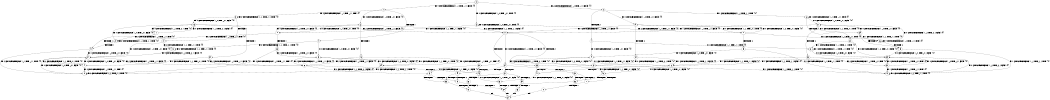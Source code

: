 digraph BCG {
size = "7, 10.5";
center = TRUE;
node [shape = circle];
0 [peripheries = 2];
0 -> 1 [label = "EX !1 !ATOMIC_EXCH_BRANCH (1, +1, TRUE, +1, 1, FALSE) !{0}"];
0 -> 2 [label = "EX !2 !ATOMIC_EXCH_BRANCH (1, +1, TRUE, +1, 1, FALSE) !{0}"];
0 -> 3 [label = "EX !0 !ATOMIC_EXCH_BRANCH (1, +0, TRUE, +0, 1, TRUE) !{0}"];
1 -> 4 [label = "TERMINATE !1"];
1 -> 5 [label = "EX !2 !ATOMIC_EXCH_BRANCH (1, +1, TRUE, +1, 1, TRUE) !{0}"];
1 -> 6 [label = "EX !0 !ATOMIC_EXCH_BRANCH (1, +0, TRUE, +0, 1, FALSE) !{0}"];
2 -> 7 [label = "TERMINATE !2"];
2 -> 8 [label = "EX !1 !ATOMIC_EXCH_BRANCH (1, +1, TRUE, +1, 1, TRUE) !{0}"];
2 -> 9 [label = "EX !0 !ATOMIC_EXCH_BRANCH (1, +0, TRUE, +0, 1, FALSE) !{0}"];
3 -> 10 [label = "EX !1 !ATOMIC_EXCH_BRANCH (1, +1, TRUE, +1, 1, FALSE) !{0}"];
3 -> 11 [label = "EX !2 !ATOMIC_EXCH_BRANCH (1, +1, TRUE, +1, 1, FALSE) !{0}"];
3 -> 3 [label = "EX !0 !ATOMIC_EXCH_BRANCH (1, +0, TRUE, +0, 1, TRUE) !{0}"];
4 -> 12 [label = "EX !2 !ATOMIC_EXCH_BRANCH (1, +1, TRUE, +1, 1, TRUE) !{0}"];
4 -> 13 [label = "EX !0 !ATOMIC_EXCH_BRANCH (1, +0, TRUE, +0, 1, FALSE) !{0}"];
5 -> 14 [label = "TERMINATE !1"];
5 -> 15 [label = "EX !0 !ATOMIC_EXCH_BRANCH (1, +0, TRUE, +0, 1, FALSE) !{0}"];
5 -> 5 [label = "EX !2 !ATOMIC_EXCH_BRANCH (1, +1, TRUE, +1, 1, TRUE) !{0}"];
6 -> 16 [label = "TERMINATE !1"];
6 -> 17 [label = "EX !2 !ATOMIC_EXCH_BRANCH (1, +1, TRUE, +1, 1, FALSE) !{0}"];
6 -> 10 [label = "EX !0 !ATOMIC_EXCH_BRANCH (1, +1, TRUE, +0, 1, TRUE) !{0}"];
7 -> 18 [label = "EX !1 !ATOMIC_EXCH_BRANCH (1, +1, TRUE, +1, 1, TRUE) !{0}"];
7 -> 19 [label = "EX !0 !ATOMIC_EXCH_BRANCH (1, +0, TRUE, +0, 1, FALSE) !{0}"];
8 -> 20 [label = "TERMINATE !2"];
8 -> 21 [label = "EX !0 !ATOMIC_EXCH_BRANCH (1, +0, TRUE, +0, 1, FALSE) !{0}"];
8 -> 8 [label = "EX !1 !ATOMIC_EXCH_BRANCH (1, +1, TRUE, +1, 1, TRUE) !{0}"];
9 -> 22 [label = "TERMINATE !2"];
9 -> 17 [label = "EX !1 !ATOMIC_EXCH_BRANCH (1, +1, TRUE, +1, 1, FALSE) !{0}"];
9 -> 11 [label = "EX !0 !ATOMIC_EXCH_BRANCH (1, +1, TRUE, +0, 1, TRUE) !{0}"];
10 -> 23 [label = "TERMINATE !1"];
10 -> 24 [label = "EX !2 !ATOMIC_EXCH_BRANCH (1, +1, TRUE, +1, 1, TRUE) !{0}"];
10 -> 6 [label = "EX !0 !ATOMIC_EXCH_BRANCH (1, +0, TRUE, +0, 1, FALSE) !{0}"];
11 -> 25 [label = "TERMINATE !2"];
11 -> 26 [label = "EX !1 !ATOMIC_EXCH_BRANCH (1, +1, TRUE, +1, 1, TRUE) !{0}"];
11 -> 9 [label = "EX !0 !ATOMIC_EXCH_BRANCH (1, +0, TRUE, +0, 1, FALSE) !{0}"];
12 -> 27 [label = "EX !0 !ATOMIC_EXCH_BRANCH (1, +0, TRUE, +0, 1, FALSE) !{0}"];
12 -> 12 [label = "EX !2 !ATOMIC_EXCH_BRANCH (1, +1, TRUE, +1, 1, TRUE) !{0}"];
13 -> 28 [label = "EX !2 !ATOMIC_EXCH_BRANCH (1, +1, TRUE, +1, 1, FALSE) !{0}"];
13 -> 29 [label = "EX !0 !ATOMIC_EXCH_BRANCH (1, +1, TRUE, +0, 1, TRUE) !{0}"];
14 -> 27 [label = "EX !0 !ATOMIC_EXCH_BRANCH (1, +0, TRUE, +0, 1, FALSE) !{0}"];
14 -> 12 [label = "EX !2 !ATOMIC_EXCH_BRANCH (1, +1, TRUE, +1, 1, TRUE) !{0}"];
15 -> 30 [label = "TERMINATE !1"];
15 -> 17 [label = "EX !2 !ATOMIC_EXCH_BRANCH (1, +1, TRUE, +1, 1, FALSE) !{0}"];
15 -> 31 [label = "EX !0 !ATOMIC_EXCH_BRANCH (1, +1, TRUE, +0, 1, TRUE) !{0}"];
16 -> 28 [label = "EX !2 !ATOMIC_EXCH_BRANCH (1, +1, TRUE, +1, 1, FALSE) !{0}"];
16 -> 29 [label = "EX !0 !ATOMIC_EXCH_BRANCH (1, +1, TRUE, +0, 1, TRUE) !{0}"];
17 -> 32 [label = "TERMINATE !1"];
17 -> 33 [label = "TERMINATE !2"];
17 -> 34 [label = "EX !0 !ATOMIC_EXCH_BRANCH (1, +1, TRUE, +0, 1, FALSE) !{0}"];
18 -> 35 [label = "EX !0 !ATOMIC_EXCH_BRANCH (1, +0, TRUE, +0, 1, FALSE) !{0}"];
18 -> 18 [label = "EX !1 !ATOMIC_EXCH_BRANCH (1, +1, TRUE, +1, 1, TRUE) !{0}"];
19 -> 36 [label = "EX !1 !ATOMIC_EXCH_BRANCH (1, +1, TRUE, +1, 1, FALSE) !{0}"];
19 -> 37 [label = "EX !0 !ATOMIC_EXCH_BRANCH (1, +1, TRUE, +0, 1, TRUE) !{0}"];
20 -> 35 [label = "EX !0 !ATOMIC_EXCH_BRANCH (1, +0, TRUE, +0, 1, FALSE) !{0}"];
20 -> 18 [label = "EX !1 !ATOMIC_EXCH_BRANCH (1, +1, TRUE, +1, 1, TRUE) !{0}"];
21 -> 38 [label = "TERMINATE !2"];
21 -> 17 [label = "EX !1 !ATOMIC_EXCH_BRANCH (1, +1, TRUE, +1, 1, FALSE) !{0}"];
21 -> 39 [label = "EX !0 !ATOMIC_EXCH_BRANCH (1, +1, TRUE, +0, 1, TRUE) !{0}"];
22 -> 36 [label = "EX !1 !ATOMIC_EXCH_BRANCH (1, +1, TRUE, +1, 1, FALSE) !{0}"];
22 -> 37 [label = "EX !0 !ATOMIC_EXCH_BRANCH (1, +1, TRUE, +0, 1, TRUE) !{0}"];
23 -> 40 [label = "EX !2 !ATOMIC_EXCH_BRANCH (1, +1, TRUE, +1, 1, TRUE) !{0}"];
23 -> 13 [label = "EX !0 !ATOMIC_EXCH_BRANCH (1, +0, TRUE, +0, 1, FALSE) !{0}"];
24 -> 41 [label = "TERMINATE !1"];
24 -> 24 [label = "EX !2 !ATOMIC_EXCH_BRANCH (1, +1, TRUE, +1, 1, TRUE) !{0}"];
24 -> 15 [label = "EX !0 !ATOMIC_EXCH_BRANCH (1, +0, TRUE, +0, 1, FALSE) !{0}"];
25 -> 42 [label = "EX !1 !ATOMIC_EXCH_BRANCH (1, +1, TRUE, +1, 1, TRUE) !{0}"];
25 -> 19 [label = "EX !0 !ATOMIC_EXCH_BRANCH (1, +0, TRUE, +0, 1, FALSE) !{0}"];
26 -> 43 [label = "TERMINATE !2"];
26 -> 26 [label = "EX !1 !ATOMIC_EXCH_BRANCH (1, +1, TRUE, +1, 1, TRUE) !{0}"];
26 -> 21 [label = "EX !0 !ATOMIC_EXCH_BRANCH (1, +0, TRUE, +0, 1, FALSE) !{0}"];
27 -> 28 [label = "EX !2 !ATOMIC_EXCH_BRANCH (1, +1, TRUE, +1, 1, FALSE) !{0}"];
27 -> 44 [label = "EX !0 !ATOMIC_EXCH_BRANCH (1, +1, TRUE, +0, 1, TRUE) !{0}"];
28 -> 45 [label = "TERMINATE !2"];
28 -> 46 [label = "EX !0 !ATOMIC_EXCH_BRANCH (1, +1, TRUE, +0, 1, FALSE) !{0}"];
29 -> 40 [label = "EX !2 !ATOMIC_EXCH_BRANCH (1, +1, TRUE, +1, 1, TRUE) !{0}"];
29 -> 13 [label = "EX !0 !ATOMIC_EXCH_BRANCH (1, +0, TRUE, +0, 1, FALSE) !{0}"];
30 -> 28 [label = "EX !2 !ATOMIC_EXCH_BRANCH (1, +1, TRUE, +1, 1, FALSE) !{0}"];
30 -> 44 [label = "EX !0 !ATOMIC_EXCH_BRANCH (1, +1, TRUE, +0, 1, TRUE) !{0}"];
31 -> 41 [label = "TERMINATE !1"];
31 -> 24 [label = "EX !2 !ATOMIC_EXCH_BRANCH (1, +1, TRUE, +1, 1, TRUE) !{0}"];
31 -> 15 [label = "EX !0 !ATOMIC_EXCH_BRANCH (1, +0, TRUE, +0, 1, FALSE) !{0}"];
32 -> 45 [label = "TERMINATE !2"];
32 -> 46 [label = "EX !0 !ATOMIC_EXCH_BRANCH (1, +1, TRUE, +0, 1, FALSE) !{0}"];
33 -> 47 [label = "TERMINATE !1"];
33 -> 48 [label = "EX !0 !ATOMIC_EXCH_BRANCH (1, +1, TRUE, +0, 1, FALSE) !{0}"];
34 -> 49 [label = "TERMINATE !1"];
34 -> 50 [label = "TERMINATE !2"];
34 -> 51 [label = "TERMINATE !0"];
35 -> 36 [label = "EX !1 !ATOMIC_EXCH_BRANCH (1, +1, TRUE, +1, 1, FALSE) !{0}"];
35 -> 52 [label = "EX !0 !ATOMIC_EXCH_BRANCH (1, +1, TRUE, +0, 1, TRUE) !{0}"];
36 -> 47 [label = "TERMINATE !1"];
36 -> 48 [label = "EX !0 !ATOMIC_EXCH_BRANCH (1, +1, TRUE, +0, 1, FALSE) !{0}"];
37 -> 42 [label = "EX !1 !ATOMIC_EXCH_BRANCH (1, +1, TRUE, +1, 1, TRUE) !{0}"];
37 -> 19 [label = "EX !0 !ATOMIC_EXCH_BRANCH (1, +0, TRUE, +0, 1, FALSE) !{0}"];
38 -> 36 [label = "EX !1 !ATOMIC_EXCH_BRANCH (1, +1, TRUE, +1, 1, FALSE) !{0}"];
38 -> 52 [label = "EX !0 !ATOMIC_EXCH_BRANCH (1, +1, TRUE, +0, 1, TRUE) !{0}"];
39 -> 43 [label = "TERMINATE !2"];
39 -> 26 [label = "EX !1 !ATOMIC_EXCH_BRANCH (1, +1, TRUE, +1, 1, TRUE) !{0}"];
39 -> 21 [label = "EX !0 !ATOMIC_EXCH_BRANCH (1, +0, TRUE, +0, 1, FALSE) !{0}"];
40 -> 40 [label = "EX !2 !ATOMIC_EXCH_BRANCH (1, +1, TRUE, +1, 1, TRUE) !{0}"];
40 -> 27 [label = "EX !0 !ATOMIC_EXCH_BRANCH (1, +0, TRUE, +0, 1, FALSE) !{0}"];
41 -> 40 [label = "EX !2 !ATOMIC_EXCH_BRANCH (1, +1, TRUE, +1, 1, TRUE) !{0}"];
41 -> 27 [label = "EX !0 !ATOMIC_EXCH_BRANCH (1, +0, TRUE, +0, 1, FALSE) !{0}"];
42 -> 42 [label = "EX !1 !ATOMIC_EXCH_BRANCH (1, +1, TRUE, +1, 1, TRUE) !{0}"];
42 -> 35 [label = "EX !0 !ATOMIC_EXCH_BRANCH (1, +0, TRUE, +0, 1, FALSE) !{0}"];
43 -> 42 [label = "EX !1 !ATOMIC_EXCH_BRANCH (1, +1, TRUE, +1, 1, TRUE) !{0}"];
43 -> 35 [label = "EX !0 !ATOMIC_EXCH_BRANCH (1, +0, TRUE, +0, 1, FALSE) !{0}"];
44 -> 40 [label = "EX !2 !ATOMIC_EXCH_BRANCH (1, +1, TRUE, +1, 1, TRUE) !{0}"];
44 -> 27 [label = "EX !0 !ATOMIC_EXCH_BRANCH (1, +0, TRUE, +0, 1, FALSE) !{0}"];
45 -> 53 [label = "EX !0 !ATOMIC_EXCH_BRANCH (1, +1, TRUE, +0, 1, FALSE) !{0}"];
46 -> 54 [label = "TERMINATE !2"];
46 -> 55 [label = "TERMINATE !0"];
47 -> 53 [label = "EX !0 !ATOMIC_EXCH_BRANCH (1, +1, TRUE, +0, 1, FALSE) !{0}"];
48 -> 56 [label = "TERMINATE !1"];
48 -> 57 [label = "TERMINATE !0"];
49 -> 54 [label = "TERMINATE !2"];
49 -> 55 [label = "TERMINATE !0"];
50 -> 56 [label = "TERMINATE !1"];
50 -> 57 [label = "TERMINATE !0"];
51 -> 58 [label = "TERMINATE !1"];
51 -> 59 [label = "TERMINATE !2"];
52 -> 42 [label = "EX !1 !ATOMIC_EXCH_BRANCH (1, +1, TRUE, +1, 1, TRUE) !{0}"];
52 -> 35 [label = "EX !0 !ATOMIC_EXCH_BRANCH (1, +0, TRUE, +0, 1, FALSE) !{0}"];
53 -> 60 [label = "TERMINATE !0"];
54 -> 60 [label = "TERMINATE !0"];
55 -> 61 [label = "TERMINATE !2"];
56 -> 60 [label = "TERMINATE !0"];
57 -> 62 [label = "TERMINATE !1"];
58 -> 61 [label = "TERMINATE !2"];
59 -> 63 [label = "TERMINATE !1"];
60 -> 64 [label = "exit"];
61 -> 64 [label = "exit"];
62 -> 64 [label = "exit"];
63 -> 64 [label = "exit"];
}
